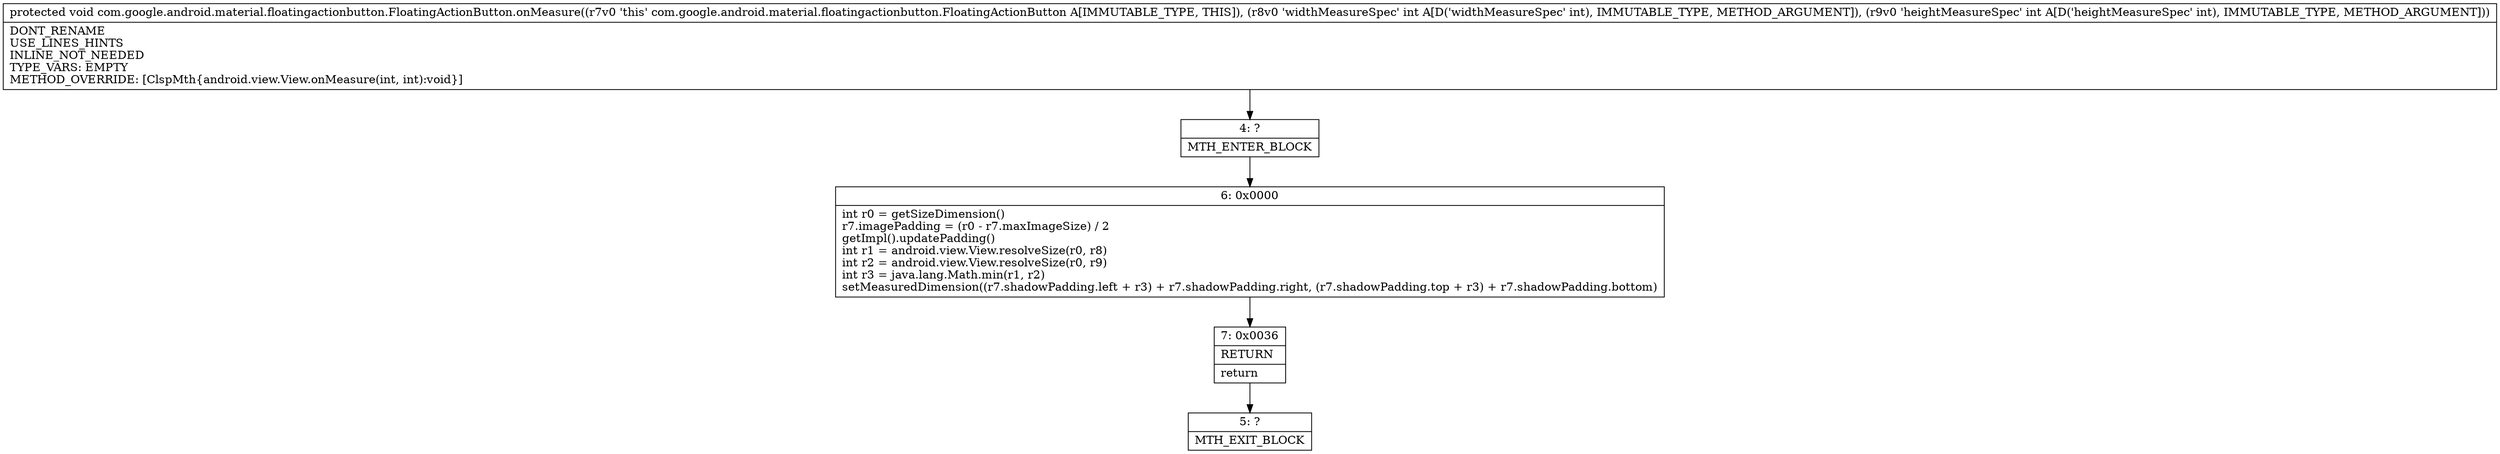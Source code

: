 digraph "CFG forcom.google.android.material.floatingactionbutton.FloatingActionButton.onMeasure(II)V" {
Node_4 [shape=record,label="{4\:\ ?|MTH_ENTER_BLOCK\l}"];
Node_6 [shape=record,label="{6\:\ 0x0000|int r0 = getSizeDimension()\lr7.imagePadding = (r0 \- r7.maxImageSize) \/ 2\lgetImpl().updatePadding()\lint r1 = android.view.View.resolveSize(r0, r8)\lint r2 = android.view.View.resolveSize(r0, r9)\lint r3 = java.lang.Math.min(r1, r2)\lsetMeasuredDimension((r7.shadowPadding.left + r3) + r7.shadowPadding.right, (r7.shadowPadding.top + r3) + r7.shadowPadding.bottom)\l}"];
Node_7 [shape=record,label="{7\:\ 0x0036|RETURN\l|return\l}"];
Node_5 [shape=record,label="{5\:\ ?|MTH_EXIT_BLOCK\l}"];
MethodNode[shape=record,label="{protected void com.google.android.material.floatingactionbutton.FloatingActionButton.onMeasure((r7v0 'this' com.google.android.material.floatingactionbutton.FloatingActionButton A[IMMUTABLE_TYPE, THIS]), (r8v0 'widthMeasureSpec' int A[D('widthMeasureSpec' int), IMMUTABLE_TYPE, METHOD_ARGUMENT]), (r9v0 'heightMeasureSpec' int A[D('heightMeasureSpec' int), IMMUTABLE_TYPE, METHOD_ARGUMENT]))  | DONT_RENAME\lUSE_LINES_HINTS\lINLINE_NOT_NEEDED\lTYPE_VARS: EMPTY\lMETHOD_OVERRIDE: [ClspMth\{android.view.View.onMeasure(int, int):void\}]\l}"];
MethodNode -> Node_4;Node_4 -> Node_6;
Node_6 -> Node_7;
Node_7 -> Node_5;
}

